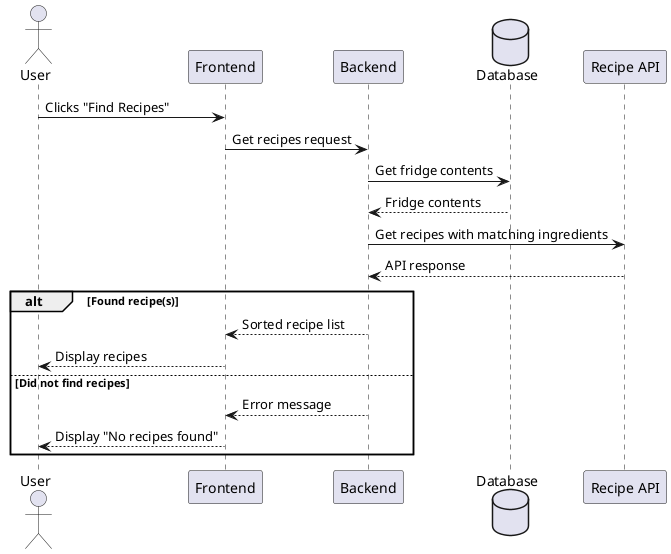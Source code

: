 @startuml
actor User
participant Frontend
participant Backend
database Database
User -> Frontend: Clicks "Find Recipes"
Frontend -> Backend: Get recipes request
Backend -> Database: Get fridge contents
Backend <-- Database: Fridge contents
Backend -> "Recipe API": Get recipes with matching ingredients
"Recipe API" --> Backend: API response

alt Found recipe(s)
Backend --> Frontend: Sorted recipe list
Frontend --> User: Display recipes

else Did not find recipes
Backend --> Frontend: Error message
Frontend --> User: Display "No recipes found"

end
@enduml
